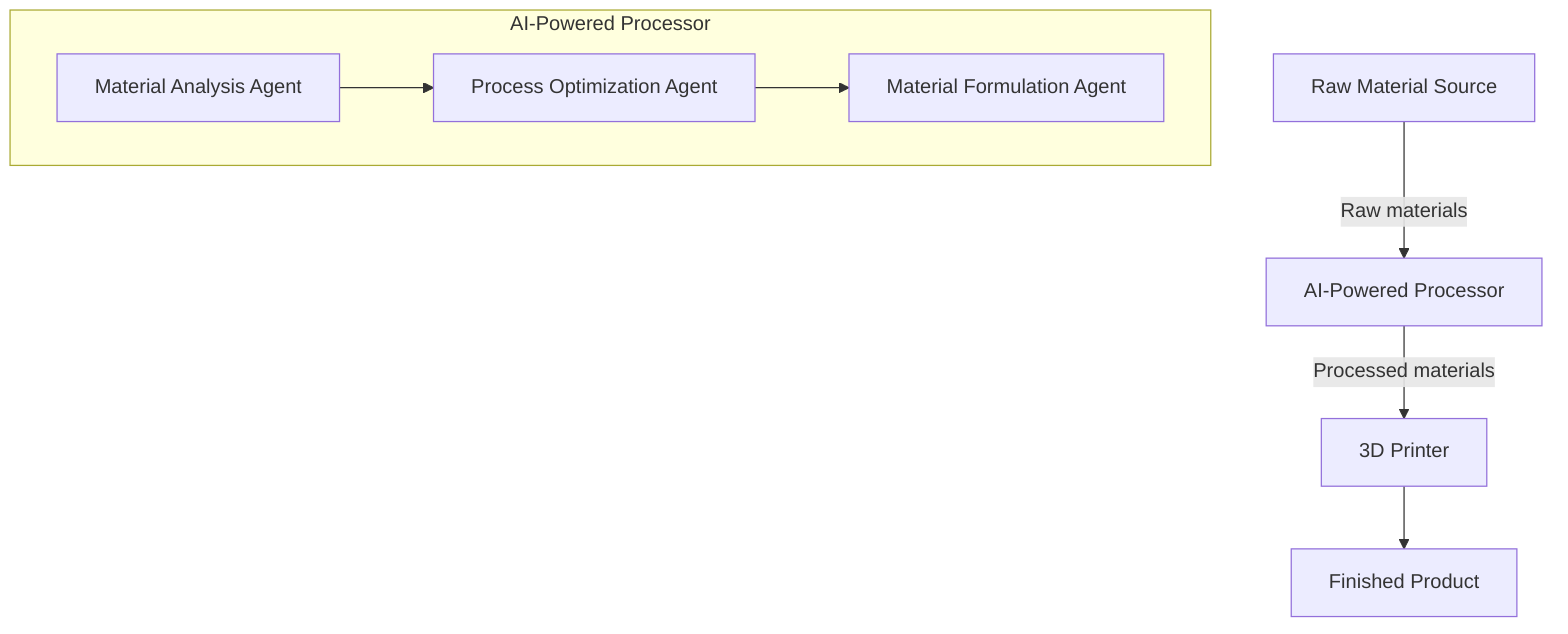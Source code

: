 graph TD
    A["Raw Material Source"]
    B["AI-Powered Processor"]
    C["3D Printer"]
    D["Finished Product"]

    A -->|"Raw materials"| B
    B -->|"Processed materials"| C
    C --> D

    subgraph "AI-Powered Processor"
        E["Material Analysis Agent"]
        F["Process Optimization Agent"]
        G["Material Formulation Agent"]
    end

    E --> F
    F --> G